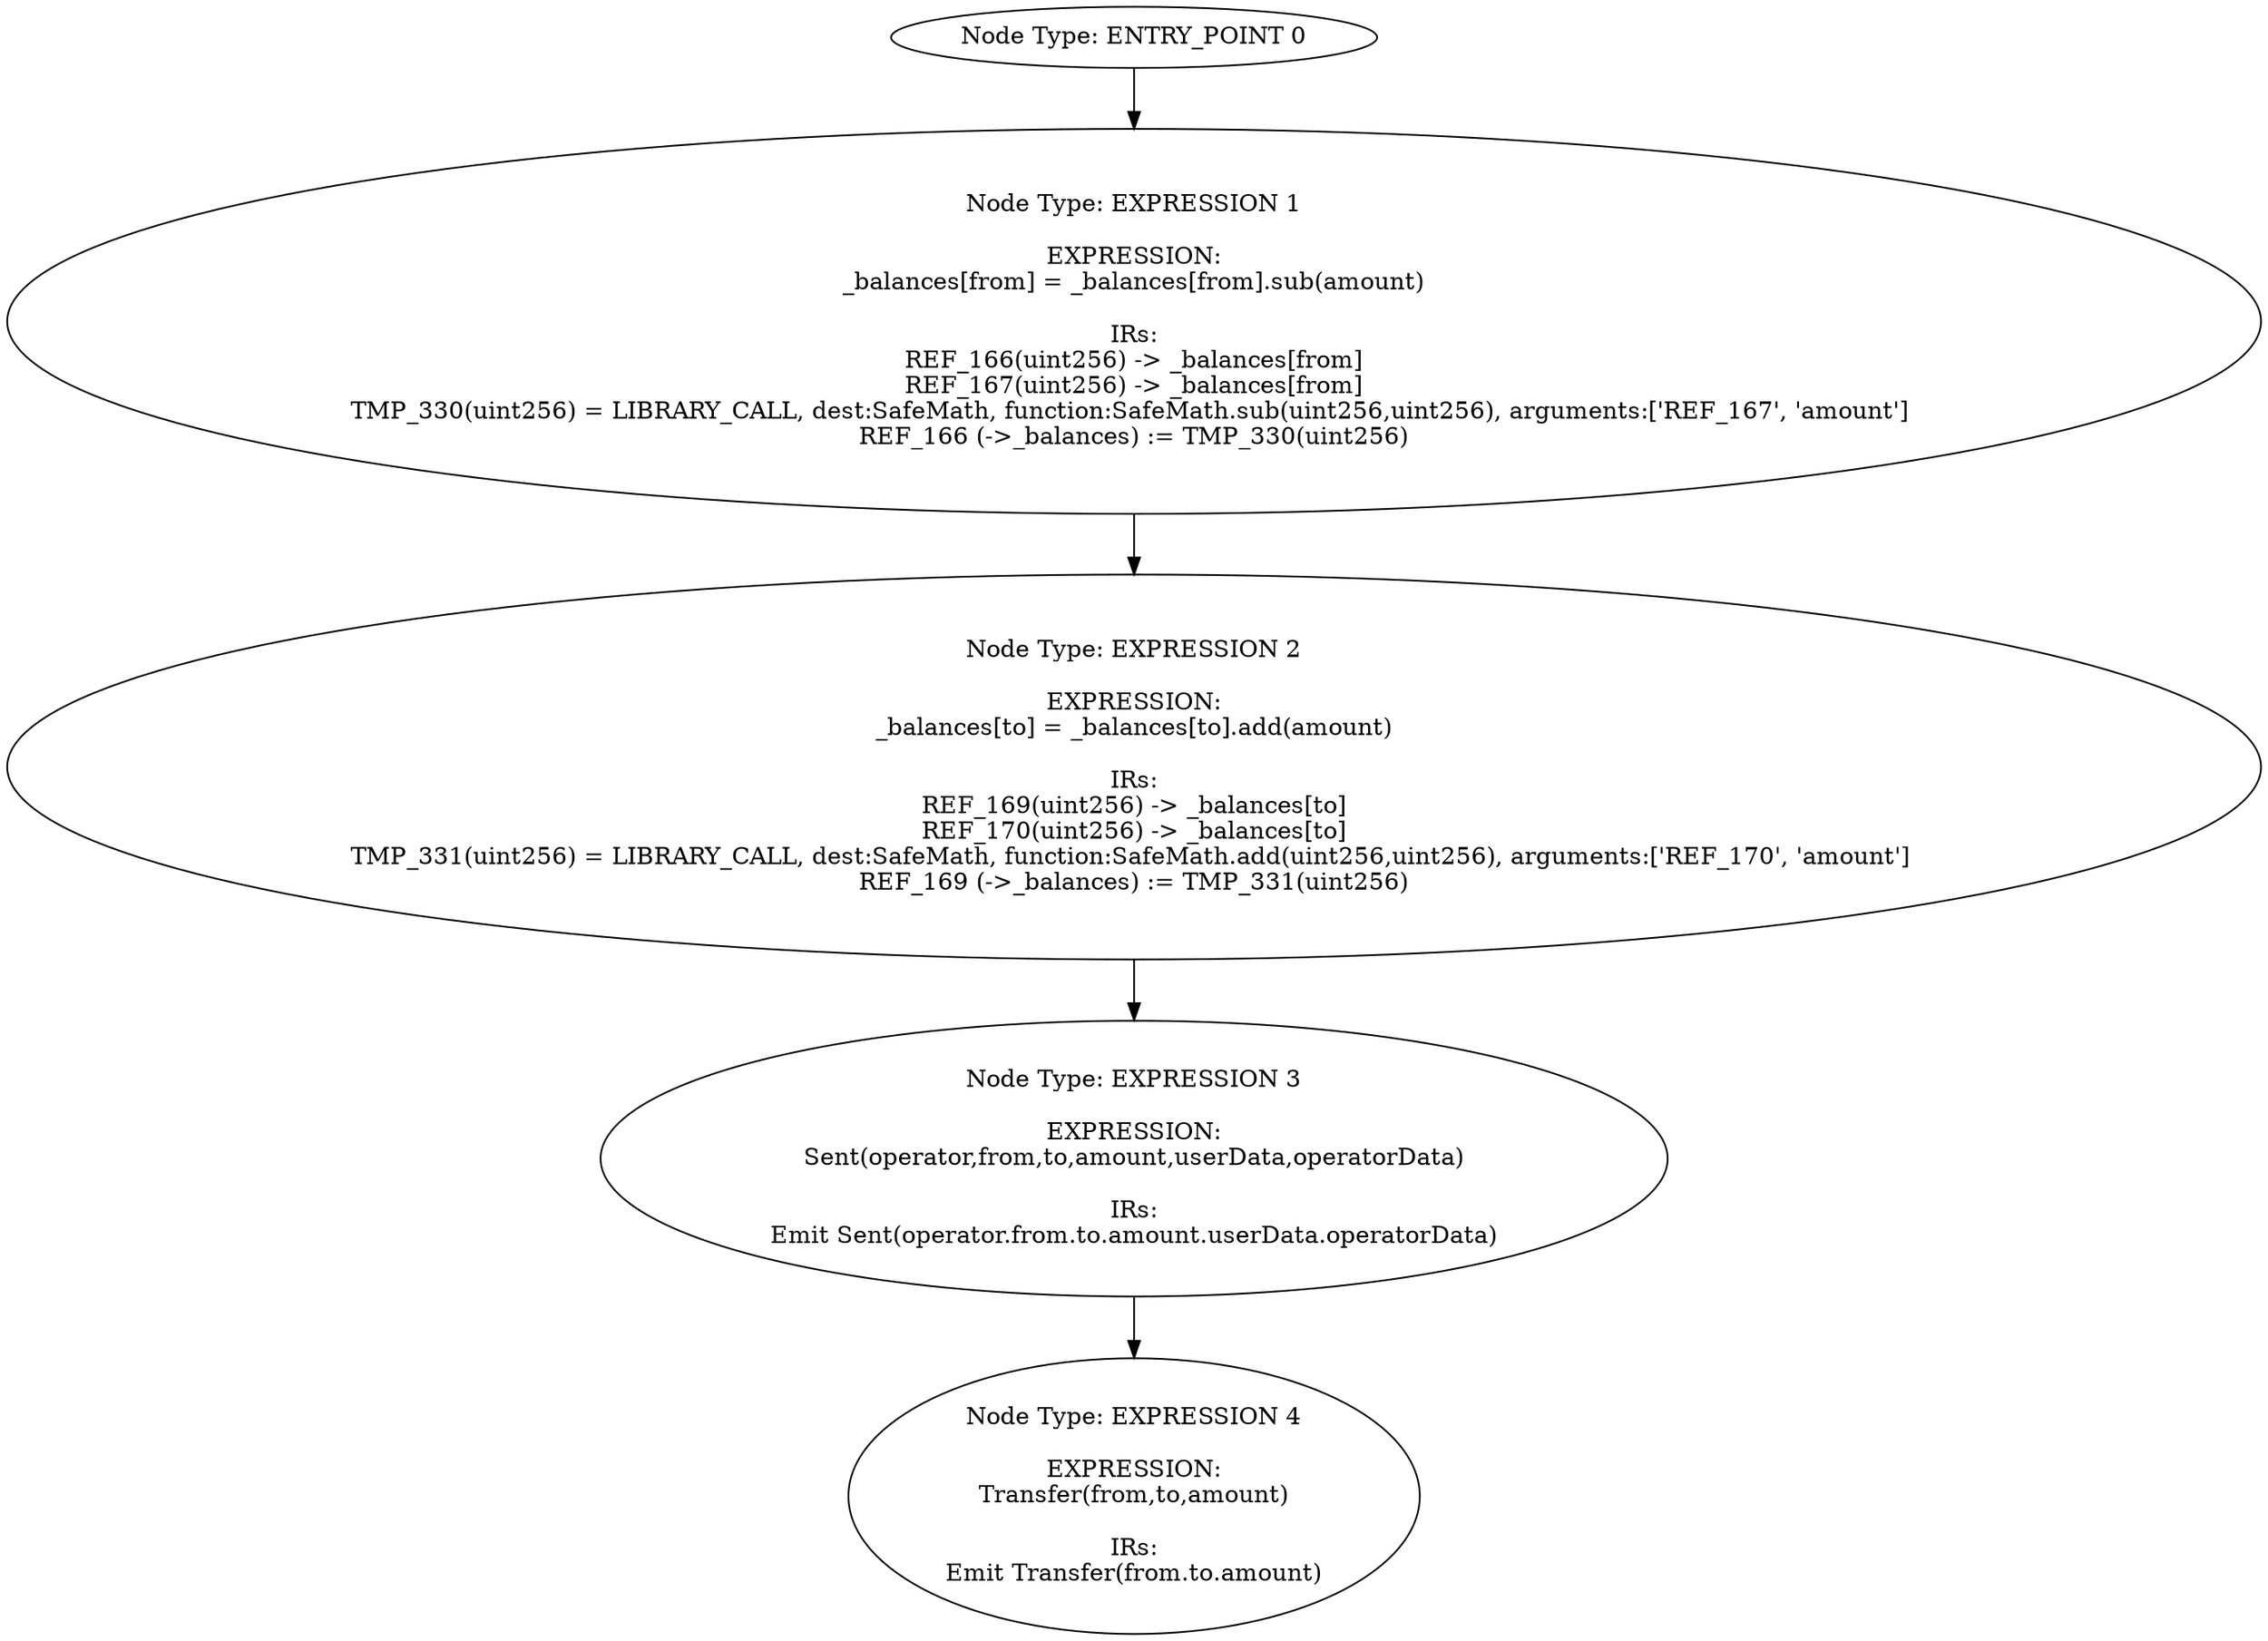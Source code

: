 digraph{
0[label="Node Type: ENTRY_POINT 0
"];
0->1;
1[label="Node Type: EXPRESSION 1

EXPRESSION:
_balances[from] = _balances[from].sub(amount)

IRs:
REF_166(uint256) -> _balances[from]
REF_167(uint256) -> _balances[from]
TMP_330(uint256) = LIBRARY_CALL, dest:SafeMath, function:SafeMath.sub(uint256,uint256), arguments:['REF_167', 'amount'] 
REF_166 (->_balances) := TMP_330(uint256)"];
1->2;
2[label="Node Type: EXPRESSION 2

EXPRESSION:
_balances[to] = _balances[to].add(amount)

IRs:
REF_169(uint256) -> _balances[to]
REF_170(uint256) -> _balances[to]
TMP_331(uint256) = LIBRARY_CALL, dest:SafeMath, function:SafeMath.add(uint256,uint256), arguments:['REF_170', 'amount'] 
REF_169 (->_balances) := TMP_331(uint256)"];
2->3;
3[label="Node Type: EXPRESSION 3

EXPRESSION:
Sent(operator,from,to,amount,userData,operatorData)

IRs:
Emit Sent(operator.from.to.amount.userData.operatorData)"];
3->4;
4[label="Node Type: EXPRESSION 4

EXPRESSION:
Transfer(from,to,amount)

IRs:
Emit Transfer(from.to.amount)"];
}
